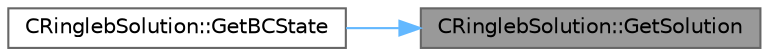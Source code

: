 digraph "CRinglebSolution::GetSolution"
{
 // LATEX_PDF_SIZE
  bgcolor="transparent";
  edge [fontname=Helvetica,fontsize=10,labelfontname=Helvetica,labelfontsize=10];
  node [fontname=Helvetica,fontsize=10,shape=box,height=0.2,width=0.4];
  rankdir="RL";
  Node1 [id="Node000001",label="CRinglebSolution::GetSolution",height=0.2,width=0.4,color="gray40", fillcolor="grey60", style="filled", fontcolor="black",tooltip="Get the exact solution at the current position and time."];
  Node1 -> Node2 [id="edge1_Node000001_Node000002",dir="back",color="steelblue1",style="solid",tooltip=" "];
  Node2 [id="Node000002",label="CRinglebSolution::GetBCState",height=0.2,width=0.4,color="grey40", fillcolor="white", style="filled",URL="$classCRinglebSolution.html#ac85ab201da1719494b6ae7302605daf8",tooltip="Get the boundary conditions state for an exact solution."];
}

